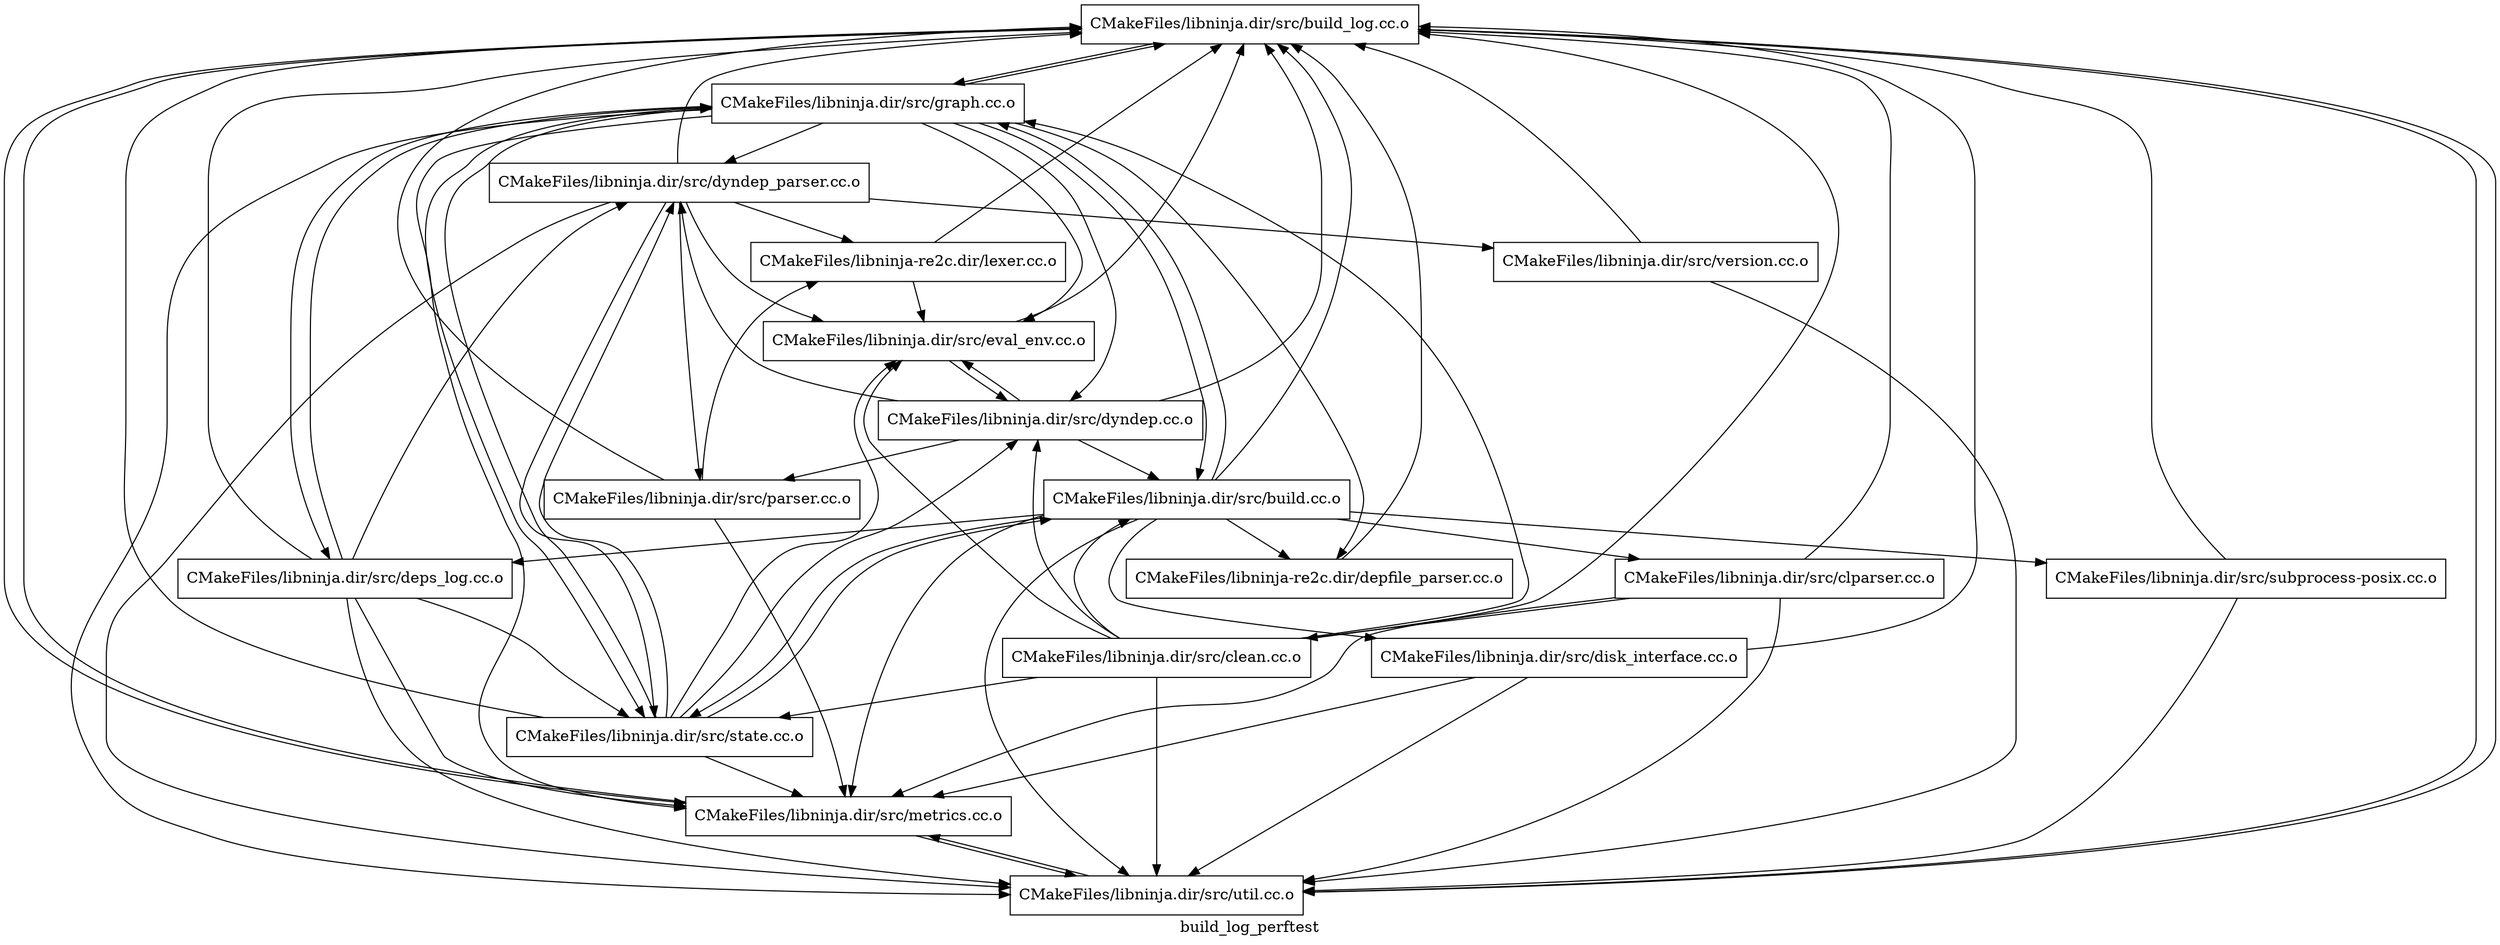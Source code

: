digraph "build_log_perftest" {
	label="build_log_perftest";

	Node0x55cfeaf03f58 [shape=record,label="{CMakeFiles/libninja.dir/src/build_log.cc.o}"];
	Node0x55cfeaf03f58 -> Node0x55cfeaf03b68;
	Node0x55cfeaf03f58 -> Node0x55cfeaf03bb0;
	Node0x55cfeaf03f58 -> Node0x55cfeaf040c0;
	Node0x55cfeaf03268 [shape=record,label="{CMakeFiles/libninja.dir/src/build.cc.o}"];
	Node0x55cfeaf03268 -> Node0x55cfeaf03f58;
	Node0x55cfeaf03268 -> Node0x55cfeaf03f10;
	Node0x55cfeaf03268 -> Node0x55cfeaf03778;
	Node0x55cfeaf03268 -> Node0x55cfeaf03e80;
	Node0x55cfeaf03268 -> Node0x55cfeaf03b68;
	Node0x55cfeaf03268 -> Node0x55cfeaf03bb0;
	Node0x55cfeaf03268 -> Node0x55cfeaf03c88;
	Node0x55cfeaf03268 -> Node0x55cfeaf040c0;
	Node0x55cfeaf03268 -> Node0x55cfeaf03148;
	Node0x55cfeaf03268 -> Node0x55cfeaf039b8;
	Node0x55cfeaf034f0 [shape=record,label="{CMakeFiles/libninja.dir/src/clean.cc.o}"];
	Node0x55cfeaf034f0 -> Node0x55cfeaf03f58;
	Node0x55cfeaf034f0 -> Node0x55cfeaf03268;
	Node0x55cfeaf034f0 -> Node0x55cfeaf02f50;
	Node0x55cfeaf034f0 -> Node0x55cfeaf030b8;
	Node0x55cfeaf034f0 -> Node0x55cfeaf03b68;
	Node0x55cfeaf034f0 -> Node0x55cfeaf03c88;
	Node0x55cfeaf034f0 -> Node0x55cfeaf040c0;
	Node0x55cfeaf03f10 [shape=record,label="{CMakeFiles/libninja.dir/src/clparser.cc.o}"];
	Node0x55cfeaf03f10 -> Node0x55cfeaf03f58;
	Node0x55cfeaf03f10 -> Node0x55cfeaf034f0;
	Node0x55cfeaf03f10 -> Node0x55cfeaf03bb0;
	Node0x55cfeaf03f10 -> Node0x55cfeaf040c0;
	Node0x55cfeaf02f50 [shape=record,label="{CMakeFiles/libninja.dir/src/dyndep.cc.o}"];
	Node0x55cfeaf02f50 -> Node0x55cfeaf03f58;
	Node0x55cfeaf02f50 -> Node0x55cfeaf03268;
	Node0x55cfeaf02f50 -> Node0x55cfeaf03bf8;
	Node0x55cfeaf02f50 -> Node0x55cfeaf030b8;
	Node0x55cfeaf02f50 -> Node0x55cfeaf03658;
	Node0x55cfeaf03bf8 [shape=record,label="{CMakeFiles/libninja.dir/src/dyndep_parser.cc.o}"];
	Node0x55cfeaf03bf8 -> Node0x55cfeaf03f58;
	Node0x55cfeaf03bf8 -> Node0x55cfeaf030b8;
	Node0x55cfeaf03bf8 -> Node0x55cfeaf03658;
	Node0x55cfeaf03bf8 -> Node0x55cfeaf03c88;
	Node0x55cfeaf03bf8 -> Node0x55cfeaf040c0;
	Node0x55cfeaf03bf8 -> Node0x55cfeaf03580;
	Node0x55cfeaf03bf8 -> Node0x55cfeaf036e8;
	Node0x55cfeaf03778 [shape=record,label="{CMakeFiles/libninja.dir/src/deps_log.cc.o}"];
	Node0x55cfeaf03778 -> Node0x55cfeaf03f58;
	Node0x55cfeaf03778 -> Node0x55cfeaf03bf8;
	Node0x55cfeaf03778 -> Node0x55cfeaf03b68;
	Node0x55cfeaf03778 -> Node0x55cfeaf03bb0;
	Node0x55cfeaf03778 -> Node0x55cfeaf03c88;
	Node0x55cfeaf03778 -> Node0x55cfeaf040c0;
	Node0x55cfeaf03e80 [shape=record,label="{CMakeFiles/libninja.dir/src/disk_interface.cc.o}"];
	Node0x55cfeaf03e80 -> Node0x55cfeaf03f58;
	Node0x55cfeaf03e80 -> Node0x55cfeaf03bb0;
	Node0x55cfeaf03e80 -> Node0x55cfeaf040c0;
	Node0x55cfeaf030b8 [shape=record,label="{CMakeFiles/libninja.dir/src/eval_env.cc.o}"];
	Node0x55cfeaf030b8 -> Node0x55cfeaf03f58;
	Node0x55cfeaf030b8 -> Node0x55cfeaf02f50;
	Node0x55cfeaf03b68 [shape=record,label="{CMakeFiles/libninja.dir/src/graph.cc.o}"];
	Node0x55cfeaf03b68 -> Node0x55cfeaf03f58;
	Node0x55cfeaf03b68 -> Node0x55cfeaf03268;
	Node0x55cfeaf03b68 -> Node0x55cfeaf02f50;
	Node0x55cfeaf03b68 -> Node0x55cfeaf03bf8;
	Node0x55cfeaf03b68 -> Node0x55cfeaf03778;
	Node0x55cfeaf03b68 -> Node0x55cfeaf030b8;
	Node0x55cfeaf03b68 -> Node0x55cfeaf03bb0;
	Node0x55cfeaf03b68 -> Node0x55cfeaf03c88;
	Node0x55cfeaf03b68 -> Node0x55cfeaf040c0;
	Node0x55cfeaf03b68 -> Node0x55cfeaf039b8;
	Node0x55cfeaf03bb0 [shape=record,label="{CMakeFiles/libninja.dir/src/metrics.cc.o}"];
	Node0x55cfeaf03bb0 -> Node0x55cfeaf03f58;
	Node0x55cfeaf03bb0 -> Node0x55cfeaf040c0;
	Node0x55cfeaf03658 [shape=record,label="{CMakeFiles/libninja.dir/src/parser.cc.o}"];
	Node0x55cfeaf03658 -> Node0x55cfeaf03f58;
	Node0x55cfeaf03658 -> Node0x55cfeaf03bb0;
	Node0x55cfeaf03658 -> Node0x55cfeaf036e8;
	Node0x55cfeaf03c88 [shape=record,label="{CMakeFiles/libninja.dir/src/state.cc.o}"];
	Node0x55cfeaf03c88 -> Node0x55cfeaf03f58;
	Node0x55cfeaf03c88 -> Node0x55cfeaf03268;
	Node0x55cfeaf03c88 -> Node0x55cfeaf02f50;
	Node0x55cfeaf03c88 -> Node0x55cfeaf03bf8;
	Node0x55cfeaf03c88 -> Node0x55cfeaf030b8;
	Node0x55cfeaf03c88 -> Node0x55cfeaf03b68;
	Node0x55cfeaf03c88 -> Node0x55cfeaf03bb0;
	Node0x55cfeaf040c0 [shape=record,label="{CMakeFiles/libninja.dir/src/util.cc.o}"];
	Node0x55cfeaf040c0 -> Node0x55cfeaf03f58;
	Node0x55cfeaf040c0 -> Node0x55cfeaf03bb0;
	Node0x55cfeaf03580 [shape=record,label="{CMakeFiles/libninja.dir/src/version.cc.o}"];
	Node0x55cfeaf03580 -> Node0x55cfeaf03f58;
	Node0x55cfeaf03580 -> Node0x55cfeaf040c0;
	Node0x55cfeaf03148 [shape=record,label="{CMakeFiles/libninja.dir/src/subprocess-posix.cc.o}"];
	Node0x55cfeaf03148 -> Node0x55cfeaf03f58;
	Node0x55cfeaf03148 -> Node0x55cfeaf040c0;
	Node0x55cfeaf039b8 [shape=record,label="{CMakeFiles/libninja-re2c.dir/depfile_parser.cc.o}"];
	Node0x55cfeaf039b8 -> Node0x55cfeaf03f58;
	Node0x55cfeaf036e8 [shape=record,label="{CMakeFiles/libninja-re2c.dir/lexer.cc.o}"];
	Node0x55cfeaf036e8 -> Node0x55cfeaf03f58;
	Node0x55cfeaf036e8 -> Node0x55cfeaf030b8;
}
